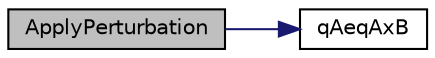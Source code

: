 digraph "ApplyPerturbation"
{
  edge [fontname="Helvetica",fontsize="10",labelfontname="Helvetica",labelfontsize="10"];
  node [fontname="Helvetica",fontsize="10",shape=record];
  rankdir="LR";
  Node0 [label="ApplyPerturbation",height=0.2,width=0.4,color="black", fillcolor="grey75", style="filled", fontcolor="black"];
  Node0 -> Node1 [color="midnightblue",fontsize="10",style="solid",fontname="Helvetica"];
  Node1 [label="qAeqAxB",height=0.2,width=0.4,color="black", fillcolor="white", style="filled",URL="$orientation_8c.html#a22a32becfcb162db012f41ff4f3bc942",tooltip="function compute the quaternion product qA = qA * qB "];
}
